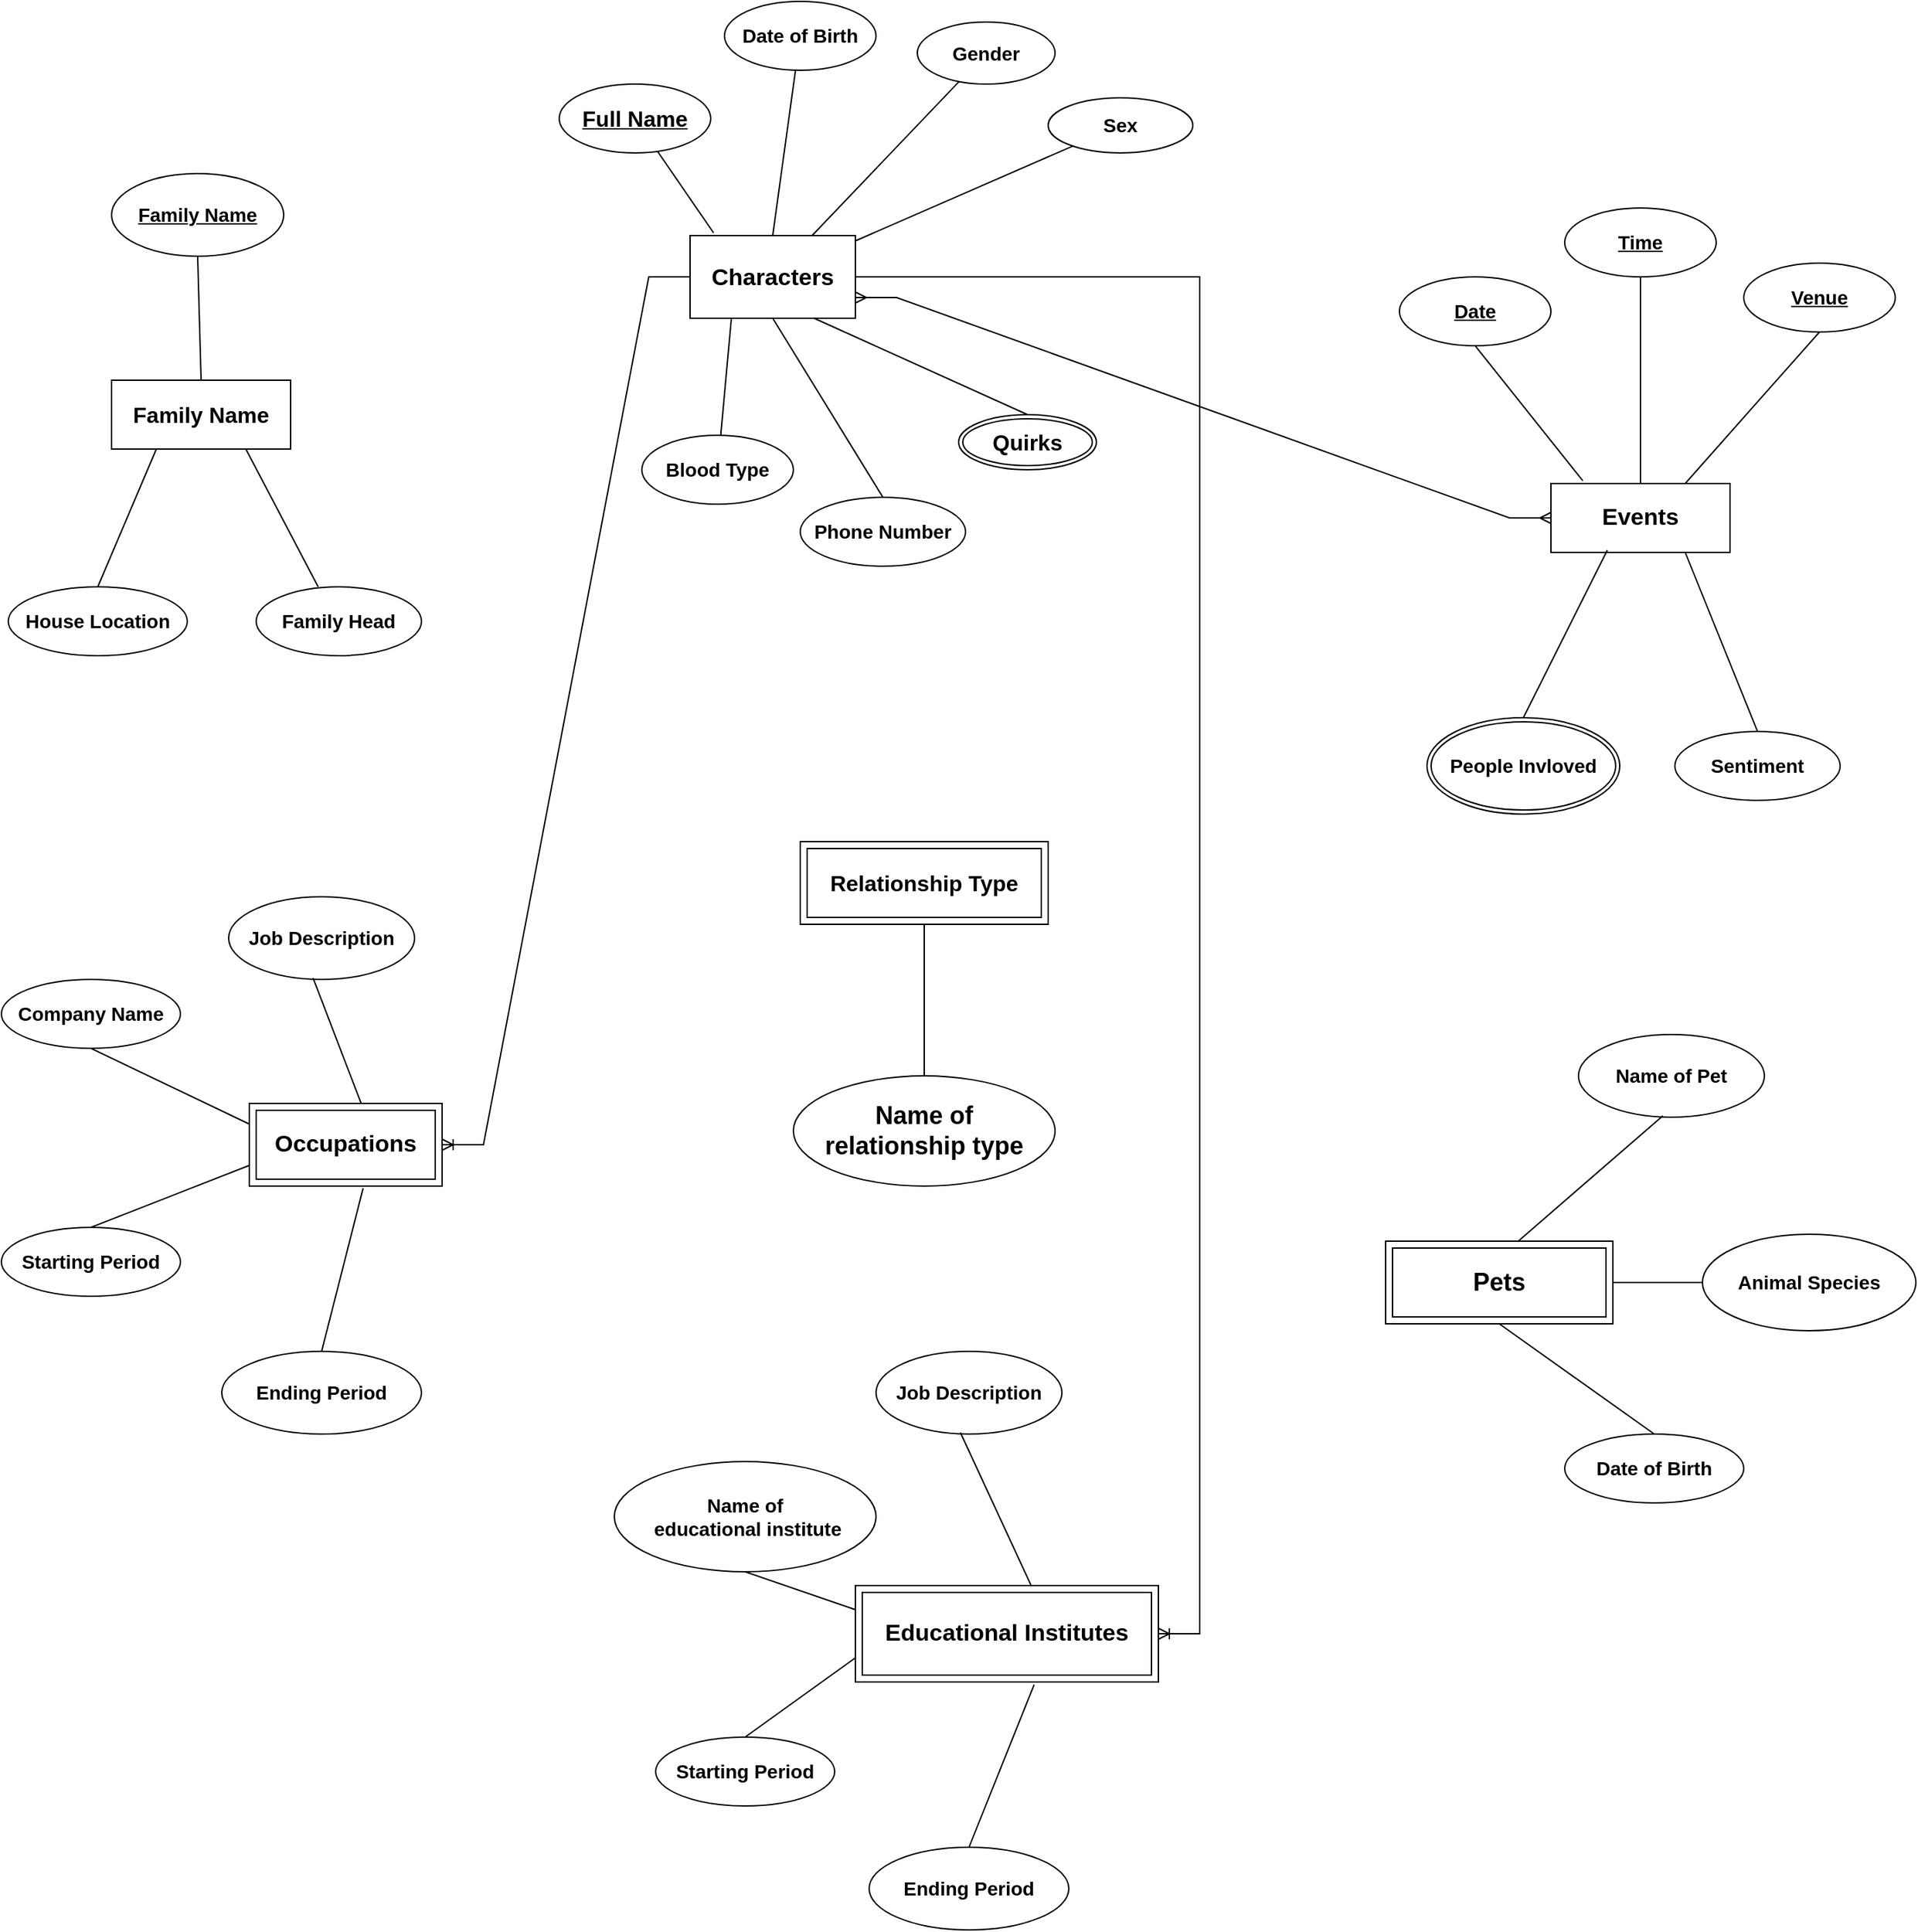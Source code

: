 <mxfile version="22.0.8" type="github">
  <diagram id="R2lEEEUBdFMjLlhIrx00" name="Page-1">
    <mxGraphModel dx="1434" dy="709" grid="1" gridSize="10" guides="1" tooltips="1" connect="1" arrows="1" fold="1" page="1" pageScale="1" pageWidth="850" pageHeight="1100" math="0" shadow="0" extFonts="Permanent Marker^https://fonts.googleapis.com/css?family=Permanent+Marker">
      <root>
        <mxCell id="0" />
        <mxCell id="1" parent="0" />
        <mxCell id="jdyXsrFnBvAeYx6v0fk8-27" value="&lt;p style=&quot;line-height: 230%; font-size: 17px;&quot;&gt;&lt;b&gt;Characters&lt;/b&gt;&lt;/p&gt;" style="rounded=0;whiteSpace=wrap;html=1;" parent="1" vertex="1">
          <mxGeometry x="555" y="380" width="120" height="60" as="geometry" />
        </mxCell>
        <mxCell id="jdyXsrFnBvAeYx6v0fk8-28" value="&lt;b&gt;&lt;font style=&quot;font-size: 16px;&quot;&gt;Full Name&lt;/font&gt;&lt;/b&gt;" style="ellipse;whiteSpace=wrap;html=1;align=center;fontStyle=4;" parent="1" vertex="1">
          <mxGeometry x="460" y="270" width="110" height="50" as="geometry" />
        </mxCell>
        <mxCell id="jdyXsrFnBvAeYx6v0fk8-29" value="" style="endArrow=none;html=1;rounded=0;entryX=0.142;entryY=-0.033;entryDx=0;entryDy=0;entryPerimeter=0;" parent="1" source="jdyXsrFnBvAeYx6v0fk8-28" target="jdyXsrFnBvAeYx6v0fk8-27" edge="1">
          <mxGeometry relative="1" as="geometry">
            <mxPoint x="548.5" y="380" as="sourcePoint" />
            <mxPoint x="708.5" y="380" as="targetPoint" />
          </mxGeometry>
        </mxCell>
        <mxCell id="jdyXsrFnBvAeYx6v0fk8-30" style="edgeStyle=orthogonalEdgeStyle;rounded=0;orthogonalLoop=1;jettySize=auto;html=1;exitX=0.5;exitY=1;exitDx=0;exitDy=0;" parent="1" source="jdyXsrFnBvAeYx6v0fk8-27" target="jdyXsrFnBvAeYx6v0fk8-27" edge="1">
          <mxGeometry relative="1" as="geometry" />
        </mxCell>
        <mxCell id="jdyXsrFnBvAeYx6v0fk8-31" value="&lt;b&gt;&lt;font style=&quot;font-size: 14px;&quot;&gt;Date of Birth&lt;/font&gt;&lt;/b&gt;" style="ellipse;whiteSpace=wrap;html=1;align=center;" parent="1" vertex="1">
          <mxGeometry x="580" y="210" width="110" height="50" as="geometry" />
        </mxCell>
        <mxCell id="jdyXsrFnBvAeYx6v0fk8-32" value="&lt;b&gt;&lt;font style=&quot;font-size: 14px;&quot;&gt;Gender&lt;/font&gt;&lt;/b&gt;" style="ellipse;whiteSpace=wrap;html=1;align=center;" parent="1" vertex="1">
          <mxGeometry x="720" y="225" width="100" height="45" as="geometry" />
        </mxCell>
        <mxCell id="jdyXsrFnBvAeYx6v0fk8-33" value="" style="endArrow=none;html=1;rounded=0;entryX=0.5;entryY=0;entryDx=0;entryDy=0;" parent="1" source="jdyXsrFnBvAeYx6v0fk8-31" target="jdyXsrFnBvAeYx6v0fk8-27" edge="1">
          <mxGeometry relative="1" as="geometry">
            <mxPoint x="558.5" y="300" as="sourcePoint" />
            <mxPoint x="653.5" y="370" as="targetPoint" />
          </mxGeometry>
        </mxCell>
        <mxCell id="jdyXsrFnBvAeYx6v0fk8-34" value="" style="endArrow=none;html=1;rounded=0;" parent="1" source="jdyXsrFnBvAeYx6v0fk8-32" target="jdyXsrFnBvAeYx6v0fk8-27" edge="1">
          <mxGeometry relative="1" as="geometry">
            <mxPoint x="558.5" y="300" as="sourcePoint" />
            <mxPoint x="718.5" y="300" as="targetPoint" />
          </mxGeometry>
        </mxCell>
        <mxCell id="jdyXsrFnBvAeYx6v0fk8-35" value="&lt;b&gt;&lt;font style=&quot;font-size: 14px;&quot;&gt;Sex&lt;/font&gt;&lt;/b&gt;" style="ellipse;whiteSpace=wrap;html=1;align=center;" parent="1" vertex="1">
          <mxGeometry x="815" y="280" width="105" height="40" as="geometry" />
        </mxCell>
        <mxCell id="jdyXsrFnBvAeYx6v0fk8-36" value="&lt;b&gt;&lt;font style=&quot;font-size: 14px;&quot;&gt;Blood Type&lt;/font&gt;&lt;/b&gt;" style="ellipse;whiteSpace=wrap;html=1;align=center;" parent="1" vertex="1">
          <mxGeometry x="520" y="525" width="110" height="50" as="geometry" />
        </mxCell>
        <mxCell id="jdyXsrFnBvAeYx6v0fk8-37" value="&lt;b&gt;&lt;font style=&quot;font-size: 14px;&quot;&gt;Phone Number&lt;/font&gt;&lt;/b&gt;" style="ellipse;whiteSpace=wrap;html=1;align=center;" parent="1" vertex="1">
          <mxGeometry x="635" y="570" width="120" height="50" as="geometry" />
        </mxCell>
        <mxCell id="jdyXsrFnBvAeYx6v0fk8-38" value="&lt;b&gt;&lt;font style=&quot;font-size: 16px;&quot;&gt;Quirks&lt;/font&gt;&lt;/b&gt;" style="ellipse;shape=doubleEllipse;margin=3;whiteSpace=wrap;html=1;align=center;" parent="1" vertex="1">
          <mxGeometry x="750" y="510" width="100" height="40" as="geometry" />
        </mxCell>
        <mxCell id="jdyXsrFnBvAeYx6v0fk8-39" value="" style="endArrow=none;html=1;rounded=0;" parent="1" source="jdyXsrFnBvAeYx6v0fk8-35" target="jdyXsrFnBvAeYx6v0fk8-27" edge="1">
          <mxGeometry relative="1" as="geometry">
            <mxPoint x="628.5" y="430" as="sourcePoint" />
            <mxPoint x="788.5" y="430" as="targetPoint" />
          </mxGeometry>
        </mxCell>
        <mxCell id="jdyXsrFnBvAeYx6v0fk8-40" value="" style="endArrow=none;html=1;rounded=0;entryX=0.25;entryY=1;entryDx=0;entryDy=0;" parent="1" source="jdyXsrFnBvAeYx6v0fk8-36" target="jdyXsrFnBvAeYx6v0fk8-27" edge="1">
          <mxGeometry relative="1" as="geometry">
            <mxPoint x="628.5" y="430" as="sourcePoint" />
            <mxPoint x="788.5" y="430" as="targetPoint" />
          </mxGeometry>
        </mxCell>
        <mxCell id="jdyXsrFnBvAeYx6v0fk8-41" value="" style="endArrow=none;html=1;rounded=0;exitX=0.5;exitY=0;exitDx=0;exitDy=0;entryX=0.5;entryY=1;entryDx=0;entryDy=0;" parent="1" source="jdyXsrFnBvAeYx6v0fk8-37" target="jdyXsrFnBvAeYx6v0fk8-27" edge="1">
          <mxGeometry relative="1" as="geometry">
            <mxPoint x="628.5" y="430" as="sourcePoint" />
            <mxPoint x="788.5" y="430" as="targetPoint" />
          </mxGeometry>
        </mxCell>
        <mxCell id="jdyXsrFnBvAeYx6v0fk8-42" value="" style="endArrow=none;html=1;rounded=0;exitX=0.5;exitY=0;exitDx=0;exitDy=0;entryX=0.75;entryY=1;entryDx=0;entryDy=0;" parent="1" source="jdyXsrFnBvAeYx6v0fk8-38" target="jdyXsrFnBvAeYx6v0fk8-27" edge="1">
          <mxGeometry relative="1" as="geometry">
            <mxPoint x="628.5" y="430" as="sourcePoint" />
            <mxPoint x="788.5" y="430" as="targetPoint" />
          </mxGeometry>
        </mxCell>
        <mxCell id="jdyXsrFnBvAeYx6v0fk8-43" value="&lt;b&gt;&lt;font style=&quot;font-size: 16px;&quot;&gt;Family Name&lt;/font&gt;&lt;/b&gt;" style="whiteSpace=wrap;html=1;align=center;" parent="1" vertex="1">
          <mxGeometry x="135" y="485" width="130" height="50" as="geometry" />
        </mxCell>
        <mxCell id="jdyXsrFnBvAeYx6v0fk8-44" value="&lt;b&gt;&lt;font style=&quot;font-size: 14px;&quot;&gt;House Location&lt;/font&gt;&lt;/b&gt;" style="ellipse;whiteSpace=wrap;html=1;align=center;" parent="1" vertex="1">
          <mxGeometry x="60" y="635" width="130" height="50" as="geometry" />
        </mxCell>
        <mxCell id="jdyXsrFnBvAeYx6v0fk8-46" value="&lt;b&gt;&lt;font style=&quot;font-size: 14px;&quot;&gt;Family Head&lt;/font&gt;&lt;/b&gt;" style="ellipse;whiteSpace=wrap;html=1;align=center;" parent="1" vertex="1">
          <mxGeometry x="240" y="635" width="120" height="50" as="geometry" />
        </mxCell>
        <mxCell id="jdyXsrFnBvAeYx6v0fk8-47" value="&lt;b&gt;&lt;font style=&quot;font-size: 14px;&quot;&gt;Family Name&lt;/font&gt;&lt;/b&gt;" style="ellipse;whiteSpace=wrap;html=1;align=center;fontStyle=4;" parent="1" vertex="1">
          <mxGeometry x="135" y="335" width="125" height="60" as="geometry" />
        </mxCell>
        <mxCell id="jdyXsrFnBvAeYx6v0fk8-48" value="" style="endArrow=none;html=1;rounded=0;exitX=0.25;exitY=1;exitDx=0;exitDy=0;entryX=0.5;entryY=0;entryDx=0;entryDy=0;" parent="1" source="jdyXsrFnBvAeYx6v0fk8-43" target="jdyXsrFnBvAeYx6v0fk8-44" edge="1">
          <mxGeometry relative="1" as="geometry">
            <mxPoint x="-205" y="565" as="sourcePoint" />
            <mxPoint x="-45" y="565" as="targetPoint" />
          </mxGeometry>
        </mxCell>
        <mxCell id="jdyXsrFnBvAeYx6v0fk8-49" value="" style="endArrow=none;html=1;rounded=0;exitX=0.5;exitY=0;exitDx=0;exitDy=0;entryX=0.75;entryY=1;entryDx=0;entryDy=0;" parent="1" target="jdyXsrFnBvAeYx6v0fk8-43" edge="1">
          <mxGeometry relative="1" as="geometry">
            <mxPoint x="285" y="635" as="sourcePoint" />
            <mxPoint x="-45" y="565" as="targetPoint" />
          </mxGeometry>
        </mxCell>
        <mxCell id="jdyXsrFnBvAeYx6v0fk8-50" value="" style="endArrow=none;html=1;rounded=0;exitX=0.5;exitY=1;exitDx=0;exitDy=0;entryX=0.5;entryY=0;entryDx=0;entryDy=0;" parent="1" source="jdyXsrFnBvAeYx6v0fk8-47" target="jdyXsrFnBvAeYx6v0fk8-43" edge="1">
          <mxGeometry relative="1" as="geometry">
            <mxPoint x="-205" y="565" as="sourcePoint" />
            <mxPoint x="-45" y="565" as="targetPoint" />
          </mxGeometry>
        </mxCell>
        <mxCell id="jdyXsrFnBvAeYx6v0fk8-63" value="&lt;b&gt;&lt;font style=&quot;font-size: 17px;&quot;&gt;Occupations&lt;/font&gt;&lt;/b&gt;" style="shape=ext;margin=3;double=1;whiteSpace=wrap;html=1;align=center;" parent="1" vertex="1">
          <mxGeometry x="235" y="1010" width="140" height="60" as="geometry" />
        </mxCell>
        <mxCell id="jdyXsrFnBvAeYx6v0fk8-64" value="&lt;b&gt;&lt;font style=&quot;font-size: 14px;&quot;&gt;Company Name&lt;/font&gt;&lt;/b&gt;" style="ellipse;whiteSpace=wrap;html=1;align=center;" parent="1" vertex="1">
          <mxGeometry x="55" y="920" width="130" height="50" as="geometry" />
        </mxCell>
        <mxCell id="jdyXsrFnBvAeYx6v0fk8-65" value="&lt;b&gt;&lt;font style=&quot;font-size: 14px;&quot;&gt;Ending Period&lt;/font&gt;&lt;/b&gt;" style="ellipse;whiteSpace=wrap;html=1;align=center;" parent="1" vertex="1">
          <mxGeometry x="215" y="1190" width="145" height="60" as="geometry" />
        </mxCell>
        <mxCell id="jdyXsrFnBvAeYx6v0fk8-66" value="&lt;b&gt;&lt;font style=&quot;font-size: 14px;&quot;&gt;Starting Period&lt;/font&gt;&lt;/b&gt;" style="ellipse;whiteSpace=wrap;html=1;align=center;" parent="1" vertex="1">
          <mxGeometry x="55" y="1100" width="130" height="50" as="geometry" />
        </mxCell>
        <mxCell id="jdyXsrFnBvAeYx6v0fk8-67" value="&lt;b&gt;&lt;font style=&quot;font-size: 14px;&quot;&gt;Job Description&lt;/font&gt;&lt;/b&gt;" style="ellipse;whiteSpace=wrap;html=1;align=center;" parent="1" vertex="1">
          <mxGeometry x="220" y="860" width="135" height="60" as="geometry" />
        </mxCell>
        <mxCell id="jdyXsrFnBvAeYx6v0fk8-70" value="" style="endArrow=none;html=1;rounded=0;exitX=0.454;exitY=0.983;exitDx=0;exitDy=0;exitPerimeter=0;entryX=0.581;entryY=0.006;entryDx=0;entryDy=0;entryPerimeter=0;" parent="1" source="jdyXsrFnBvAeYx6v0fk8-67" target="jdyXsrFnBvAeYx6v0fk8-63" edge="1">
          <mxGeometry relative="1" as="geometry">
            <mxPoint x="325" y="900" as="sourcePoint" />
            <mxPoint x="485" y="900" as="targetPoint" />
          </mxGeometry>
        </mxCell>
        <mxCell id="jdyXsrFnBvAeYx6v0fk8-71" value="" style="endArrow=none;html=1;rounded=0;exitX=0.5;exitY=1;exitDx=0;exitDy=0;entryX=0;entryY=0.25;entryDx=0;entryDy=0;" parent="1" source="jdyXsrFnBvAeYx6v0fk8-64" target="jdyXsrFnBvAeYx6v0fk8-63" edge="1">
          <mxGeometry relative="1" as="geometry">
            <mxPoint x="325" y="900" as="sourcePoint" />
            <mxPoint x="485" y="900" as="targetPoint" />
          </mxGeometry>
        </mxCell>
        <mxCell id="jdyXsrFnBvAeYx6v0fk8-72" value="" style="endArrow=none;html=1;rounded=0;exitX=0.5;exitY=0;exitDx=0;exitDy=0;entryX=0;entryY=0.75;entryDx=0;entryDy=0;" parent="1" source="jdyXsrFnBvAeYx6v0fk8-66" target="jdyXsrFnBvAeYx6v0fk8-63" edge="1">
          <mxGeometry relative="1" as="geometry">
            <mxPoint x="325" y="900" as="sourcePoint" />
            <mxPoint x="485" y="900" as="targetPoint" />
          </mxGeometry>
        </mxCell>
        <mxCell id="jdyXsrFnBvAeYx6v0fk8-73" value="" style="endArrow=none;html=1;rounded=0;exitX=0.5;exitY=0;exitDx=0;exitDy=0;entryX=0.59;entryY=1.028;entryDx=0;entryDy=0;entryPerimeter=0;" parent="1" source="jdyXsrFnBvAeYx6v0fk8-65" target="jdyXsrFnBvAeYx6v0fk8-63" edge="1">
          <mxGeometry relative="1" as="geometry">
            <mxPoint x="325" y="900" as="sourcePoint" />
            <mxPoint x="485" y="900" as="targetPoint" />
          </mxGeometry>
        </mxCell>
        <mxCell id="jdyXsrFnBvAeYx6v0fk8-74" value="&lt;b&gt;&lt;font style=&quot;font-size: 17px;&quot;&gt;Educational Institutes&lt;/font&gt;&lt;/b&gt;" style="shape=ext;margin=3;double=1;whiteSpace=wrap;html=1;align=center;" parent="1" vertex="1">
          <mxGeometry x="675" y="1360" width="220" height="70" as="geometry" />
        </mxCell>
        <mxCell id="jdyXsrFnBvAeYx6v0fk8-75" value="&lt;b&gt;&lt;font style=&quot;font-size: 14px;&quot;&gt;Name of&lt;br&gt;&amp;nbsp;educational institute&lt;/font&gt;&lt;/b&gt;" style="ellipse;whiteSpace=wrap;html=1;align=center;" parent="1" vertex="1">
          <mxGeometry x="500" y="1270" width="190" height="80" as="geometry" />
        </mxCell>
        <mxCell id="jdyXsrFnBvAeYx6v0fk8-76" value="&lt;b&gt;&lt;font style=&quot;font-size: 14px;&quot;&gt;Ending Period&lt;/font&gt;&lt;/b&gt;" style="ellipse;whiteSpace=wrap;html=1;align=center;" parent="1" vertex="1">
          <mxGeometry x="685" y="1550" width="145" height="60" as="geometry" />
        </mxCell>
        <mxCell id="jdyXsrFnBvAeYx6v0fk8-77" value="&lt;b&gt;&lt;font style=&quot;font-size: 14px;&quot;&gt;Starting Period&lt;/font&gt;&lt;/b&gt;" style="ellipse;whiteSpace=wrap;html=1;align=center;" parent="1" vertex="1">
          <mxGeometry x="530" y="1470" width="130" height="50" as="geometry" />
        </mxCell>
        <mxCell id="jdyXsrFnBvAeYx6v0fk8-78" value="&lt;b&gt;&lt;font style=&quot;font-size: 14px;&quot;&gt;Job Description&lt;/font&gt;&lt;/b&gt;" style="ellipse;whiteSpace=wrap;html=1;align=center;" parent="1" vertex="1">
          <mxGeometry x="690" y="1190" width="135" height="60" as="geometry" />
        </mxCell>
        <mxCell id="jdyXsrFnBvAeYx6v0fk8-79" value="" style="endArrow=none;html=1;rounded=0;exitX=0.454;exitY=0.983;exitDx=0;exitDy=0;exitPerimeter=0;entryX=0.581;entryY=0.006;entryDx=0;entryDy=0;entryPerimeter=0;" parent="1" source="jdyXsrFnBvAeYx6v0fk8-78" target="jdyXsrFnBvAeYx6v0fk8-74" edge="1">
          <mxGeometry relative="1" as="geometry">
            <mxPoint x="770" y="1250" as="sourcePoint" />
            <mxPoint x="930" y="1250" as="targetPoint" />
          </mxGeometry>
        </mxCell>
        <mxCell id="jdyXsrFnBvAeYx6v0fk8-80" value="" style="endArrow=none;html=1;rounded=0;exitX=0.5;exitY=1;exitDx=0;exitDy=0;entryX=0;entryY=0.25;entryDx=0;entryDy=0;" parent="1" source="jdyXsrFnBvAeYx6v0fk8-75" target="jdyXsrFnBvAeYx6v0fk8-74" edge="1">
          <mxGeometry relative="1" as="geometry">
            <mxPoint x="770" y="1250" as="sourcePoint" />
            <mxPoint x="930" y="1250" as="targetPoint" />
          </mxGeometry>
        </mxCell>
        <mxCell id="jdyXsrFnBvAeYx6v0fk8-81" value="" style="endArrow=none;html=1;rounded=0;exitX=0.5;exitY=0;exitDx=0;exitDy=0;entryX=0;entryY=0.75;entryDx=0;entryDy=0;" parent="1" source="jdyXsrFnBvAeYx6v0fk8-77" target="jdyXsrFnBvAeYx6v0fk8-74" edge="1">
          <mxGeometry relative="1" as="geometry">
            <mxPoint x="770" y="1250" as="sourcePoint" />
            <mxPoint x="930" y="1250" as="targetPoint" />
          </mxGeometry>
        </mxCell>
        <mxCell id="jdyXsrFnBvAeYx6v0fk8-82" value="" style="endArrow=none;html=1;rounded=0;exitX=0.5;exitY=0;exitDx=0;exitDy=0;entryX=0.59;entryY=1.028;entryDx=0;entryDy=0;entryPerimeter=0;" parent="1" source="jdyXsrFnBvAeYx6v0fk8-76" target="jdyXsrFnBvAeYx6v0fk8-74" edge="1">
          <mxGeometry relative="1" as="geometry">
            <mxPoint x="770" y="1250" as="sourcePoint" />
            <mxPoint x="930" y="1250" as="targetPoint" />
          </mxGeometry>
        </mxCell>
        <mxCell id="jdyXsrFnBvAeYx6v0fk8-83" value="&lt;b&gt;&lt;font style=&quot;font-size: 17px;&quot;&gt;Events&lt;/font&gt;&lt;/b&gt;" style="whiteSpace=wrap;html=1;align=center;" parent="1" vertex="1">
          <mxGeometry x="1180" y="560" width="130" height="50" as="geometry" />
        </mxCell>
        <mxCell id="jdyXsrFnBvAeYx6v0fk8-84" value="&lt;b&gt;&lt;font style=&quot;font-size: 14px;&quot;&gt;Date&lt;/font&gt;&lt;/b&gt;" style="ellipse;whiteSpace=wrap;html=1;align=center;fontStyle=4;" parent="1" vertex="1">
          <mxGeometry x="1070" y="410" width="110" height="50" as="geometry" />
        </mxCell>
        <mxCell id="jdyXsrFnBvAeYx6v0fk8-85" value="&lt;b&gt;&lt;font style=&quot;font-size: 14px;&quot;&gt;Time&lt;/font&gt;&lt;/b&gt;" style="ellipse;whiteSpace=wrap;html=1;align=center;fontStyle=4;" parent="1" vertex="1">
          <mxGeometry x="1190" y="360" width="110" height="50" as="geometry" />
        </mxCell>
        <mxCell id="jdyXsrFnBvAeYx6v0fk8-86" value="&lt;b&gt;&lt;font style=&quot;font-size: 14px;&quot;&gt;Venue&lt;/font&gt;&lt;/b&gt;" style="ellipse;whiteSpace=wrap;html=1;align=center;fontStyle=4;" parent="1" vertex="1">
          <mxGeometry x="1320" y="400" width="110" height="50" as="geometry" />
        </mxCell>
        <mxCell id="jdyXsrFnBvAeYx6v0fk8-87" value="&lt;b&gt;&lt;font style=&quot;font-size: 14px;&quot;&gt;Sentiment&lt;/font&gt;&lt;/b&gt;" style="ellipse;whiteSpace=wrap;html=1;align=center;" parent="1" vertex="1">
          <mxGeometry x="1270" y="740" width="120" height="50" as="geometry" />
        </mxCell>
        <mxCell id="jdyXsrFnBvAeYx6v0fk8-88" value="&lt;b&gt;&lt;font style=&quot;font-size: 14px;&quot;&gt;People Invloved&lt;/font&gt;&lt;/b&gt;" style="ellipse;shape=doubleEllipse;margin=3;whiteSpace=wrap;html=1;align=center;" parent="1" vertex="1">
          <mxGeometry x="1090" y="730" width="140" height="70" as="geometry" />
        </mxCell>
        <mxCell id="jdyXsrFnBvAeYx6v0fk8-89" value="" style="endArrow=none;html=1;rounded=0;exitX=0.5;exitY=0;exitDx=0;exitDy=0;entryX=0.315;entryY=0.967;entryDx=0;entryDy=0;entryPerimeter=0;" parent="1" source="jdyXsrFnBvAeYx6v0fk8-88" target="jdyXsrFnBvAeYx6v0fk8-83" edge="1">
          <mxGeometry relative="1" as="geometry">
            <mxPoint x="730" y="890" as="sourcePoint" />
            <mxPoint x="890" y="890" as="targetPoint" />
          </mxGeometry>
        </mxCell>
        <mxCell id="jdyXsrFnBvAeYx6v0fk8-90" value="" style="endArrow=none;html=1;rounded=0;exitX=0.75;exitY=1;exitDx=0;exitDy=0;entryX=0.5;entryY=0;entryDx=0;entryDy=0;" parent="1" source="jdyXsrFnBvAeYx6v0fk8-83" target="jdyXsrFnBvAeYx6v0fk8-87" edge="1">
          <mxGeometry relative="1" as="geometry">
            <mxPoint x="730" y="890" as="sourcePoint" />
            <mxPoint x="890" y="890" as="targetPoint" />
          </mxGeometry>
        </mxCell>
        <mxCell id="jdyXsrFnBvAeYx6v0fk8-91" value="" style="endArrow=none;html=1;rounded=0;exitX=0.5;exitY=1;exitDx=0;exitDy=0;entryX=0.178;entryY=-0.04;entryDx=0;entryDy=0;entryPerimeter=0;" parent="1" source="jdyXsrFnBvAeYx6v0fk8-84" target="jdyXsrFnBvAeYx6v0fk8-83" edge="1">
          <mxGeometry relative="1" as="geometry">
            <mxPoint x="730" y="890" as="sourcePoint" />
            <mxPoint x="890" y="890" as="targetPoint" />
          </mxGeometry>
        </mxCell>
        <mxCell id="jdyXsrFnBvAeYx6v0fk8-92" value="" style="endArrow=none;html=1;rounded=0;exitX=0.5;exitY=1;exitDx=0;exitDy=0;" parent="1" source="jdyXsrFnBvAeYx6v0fk8-85" target="jdyXsrFnBvAeYx6v0fk8-83" edge="1">
          <mxGeometry relative="1" as="geometry">
            <mxPoint x="730" y="890" as="sourcePoint" />
            <mxPoint x="890" y="890" as="targetPoint" />
          </mxGeometry>
        </mxCell>
        <mxCell id="jdyXsrFnBvAeYx6v0fk8-93" value="" style="endArrow=none;html=1;rounded=0;exitX=0.5;exitY=1;exitDx=0;exitDy=0;entryX=0.75;entryY=0;entryDx=0;entryDy=0;" parent="1" source="jdyXsrFnBvAeYx6v0fk8-86" target="jdyXsrFnBvAeYx6v0fk8-83" edge="1">
          <mxGeometry relative="1" as="geometry">
            <mxPoint x="730" y="890" as="sourcePoint" />
            <mxPoint x="890" y="890" as="targetPoint" />
          </mxGeometry>
        </mxCell>
        <mxCell id="jdyXsrFnBvAeYx6v0fk8-103" value="&lt;b&gt;&lt;font style=&quot;font-size: 18px;&quot;&gt;Pets&lt;/font&gt;&lt;/b&gt;" style="shape=ext;margin=3;double=1;whiteSpace=wrap;html=1;align=center;" parent="1" vertex="1">
          <mxGeometry x="1060" y="1110" width="165" height="60" as="geometry" />
        </mxCell>
        <mxCell id="jdyXsrFnBvAeYx6v0fk8-104" value="&lt;span style=&quot;font-size: 14px;&quot;&gt;&lt;b&gt;Animal Species&lt;/b&gt;&lt;/span&gt;" style="ellipse;whiteSpace=wrap;html=1;align=center;" parent="1" vertex="1">
          <mxGeometry x="1290" y="1105" width="155" height="70" as="geometry" />
        </mxCell>
        <mxCell id="jdyXsrFnBvAeYx6v0fk8-106" value="&lt;b&gt;&lt;font style=&quot;font-size: 14px;&quot;&gt;Date of Birth&lt;/font&gt;&lt;/b&gt;" style="ellipse;whiteSpace=wrap;html=1;align=center;" parent="1" vertex="1">
          <mxGeometry x="1190" y="1250" width="130" height="50" as="geometry" />
        </mxCell>
        <mxCell id="jdyXsrFnBvAeYx6v0fk8-107" value="&lt;b&gt;&lt;font style=&quot;font-size: 14px;&quot;&gt;Name of Pet&lt;/font&gt;&lt;/b&gt;" style="ellipse;whiteSpace=wrap;html=1;align=center;" parent="1" vertex="1">
          <mxGeometry x="1200" y="960" width="135" height="60" as="geometry" />
        </mxCell>
        <mxCell id="jdyXsrFnBvAeYx6v0fk8-108" value="" style="endArrow=none;html=1;rounded=0;exitX=0.454;exitY=0.983;exitDx=0;exitDy=0;exitPerimeter=0;entryX=0.581;entryY=0.006;entryDx=0;entryDy=0;entryPerimeter=0;" parent="1" source="jdyXsrFnBvAeYx6v0fk8-107" target="jdyXsrFnBvAeYx6v0fk8-103" edge="1">
          <mxGeometry relative="1" as="geometry">
            <mxPoint x="1100" y="990" as="sourcePoint" />
            <mxPoint x="1260" y="990" as="targetPoint" />
          </mxGeometry>
        </mxCell>
        <mxCell id="jdyXsrFnBvAeYx6v0fk8-109" value="" style="endArrow=none;html=1;rounded=0;exitX=0;exitY=0.5;exitDx=0;exitDy=0;" parent="1" source="jdyXsrFnBvAeYx6v0fk8-104" target="jdyXsrFnBvAeYx6v0fk8-103" edge="1">
          <mxGeometry relative="1" as="geometry">
            <mxPoint x="1100" y="990" as="sourcePoint" />
            <mxPoint x="1260" y="990" as="targetPoint" />
          </mxGeometry>
        </mxCell>
        <mxCell id="jdyXsrFnBvAeYx6v0fk8-110" value="" style="endArrow=none;html=1;rounded=0;exitX=0.5;exitY=0;exitDx=0;exitDy=0;entryX=0.5;entryY=1;entryDx=0;entryDy=0;" parent="1" source="jdyXsrFnBvAeYx6v0fk8-106" target="jdyXsrFnBvAeYx6v0fk8-103" edge="1">
          <mxGeometry relative="1" as="geometry">
            <mxPoint x="1100" y="990" as="sourcePoint" />
            <mxPoint x="1260" y="990" as="targetPoint" />
          </mxGeometry>
        </mxCell>
        <mxCell id="jdyXsrFnBvAeYx6v0fk8-113" value="&lt;b&gt;&lt;font style=&quot;font-size: 16px;&quot;&gt;Relationship Type&lt;/font&gt;&lt;/b&gt;" style="shape=ext;margin=3;double=1;whiteSpace=wrap;html=1;align=center;" parent="1" vertex="1">
          <mxGeometry x="635" y="820" width="180" height="60" as="geometry" />
        </mxCell>
        <mxCell id="jdyXsrFnBvAeYx6v0fk8-114" value="&lt;b&gt;&lt;font style=&quot;font-size: 18px;&quot;&gt;Name of &lt;br&gt;relationship type&lt;/font&gt;&lt;/b&gt;" style="ellipse;whiteSpace=wrap;html=1;align=center;" parent="1" vertex="1">
          <mxGeometry x="630" y="990" width="190" height="80" as="geometry" />
        </mxCell>
        <mxCell id="jdyXsrFnBvAeYx6v0fk8-115" value="" style="endArrow=none;html=1;rounded=0;exitX=0.5;exitY=1;exitDx=0;exitDy=0;" parent="1" source="jdyXsrFnBvAeYx6v0fk8-113" target="jdyXsrFnBvAeYx6v0fk8-114" edge="1">
          <mxGeometry relative="1" as="geometry">
            <mxPoint x="575" y="770" as="sourcePoint" />
            <mxPoint x="735" y="770" as="targetPoint" />
          </mxGeometry>
        </mxCell>
        <mxCell id="yAj_EqCyIDbCIbOQWnZb-1" value="" style="edgeStyle=entityRelationEdgeStyle;fontSize=12;html=1;endArrow=ERoneToMany;rounded=0;exitX=1;exitY=0.5;exitDx=0;exitDy=0;" edge="1" parent="1" source="jdyXsrFnBvAeYx6v0fk8-27" target="jdyXsrFnBvAeYx6v0fk8-74">
          <mxGeometry width="100" height="100" relative="1" as="geometry">
            <mxPoint x="730" y="620" as="sourcePoint" />
            <mxPoint x="830" y="520" as="targetPoint" />
            <Array as="points">
              <mxPoint x="780" y="680" />
            </Array>
          </mxGeometry>
        </mxCell>
        <mxCell id="yAj_EqCyIDbCIbOQWnZb-3" value="" style="edgeStyle=entityRelationEdgeStyle;fontSize=12;html=1;endArrow=ERoneToMany;rounded=0;entryX=1;entryY=0.5;entryDx=0;entryDy=0;" edge="1" parent="1" source="jdyXsrFnBvAeYx6v0fk8-27" target="jdyXsrFnBvAeYx6v0fk8-63">
          <mxGeometry width="100" height="100" relative="1" as="geometry">
            <mxPoint x="670" y="390" as="sourcePoint" />
            <mxPoint x="530" y="1000" as="targetPoint" />
            <Array as="points">
              <mxPoint x="680" y="390" />
              <mxPoint x="530" y="390" />
              <mxPoint x="460" y="400" />
              <mxPoint x="460" y="730" />
              <mxPoint x="405" y="650" />
              <mxPoint x="620" y="750" />
              <mxPoint x="400" y="1020" />
            </Array>
          </mxGeometry>
        </mxCell>
        <mxCell id="yAj_EqCyIDbCIbOQWnZb-4" value="" style="edgeStyle=entityRelationEdgeStyle;fontSize=12;html=1;endArrow=ERmany;startArrow=ERmany;rounded=0;entryX=0;entryY=0.5;entryDx=0;entryDy=0;exitX=1;exitY=0.75;exitDx=0;exitDy=0;" edge="1" parent="1" source="jdyXsrFnBvAeYx6v0fk8-27" target="jdyXsrFnBvAeYx6v0fk8-83">
          <mxGeometry width="100" height="100" relative="1" as="geometry">
            <mxPoint x="680" y="420" as="sourcePoint" />
            <mxPoint x="730" y="380" as="targetPoint" />
          </mxGeometry>
        </mxCell>
      </root>
    </mxGraphModel>
  </diagram>
</mxfile>
